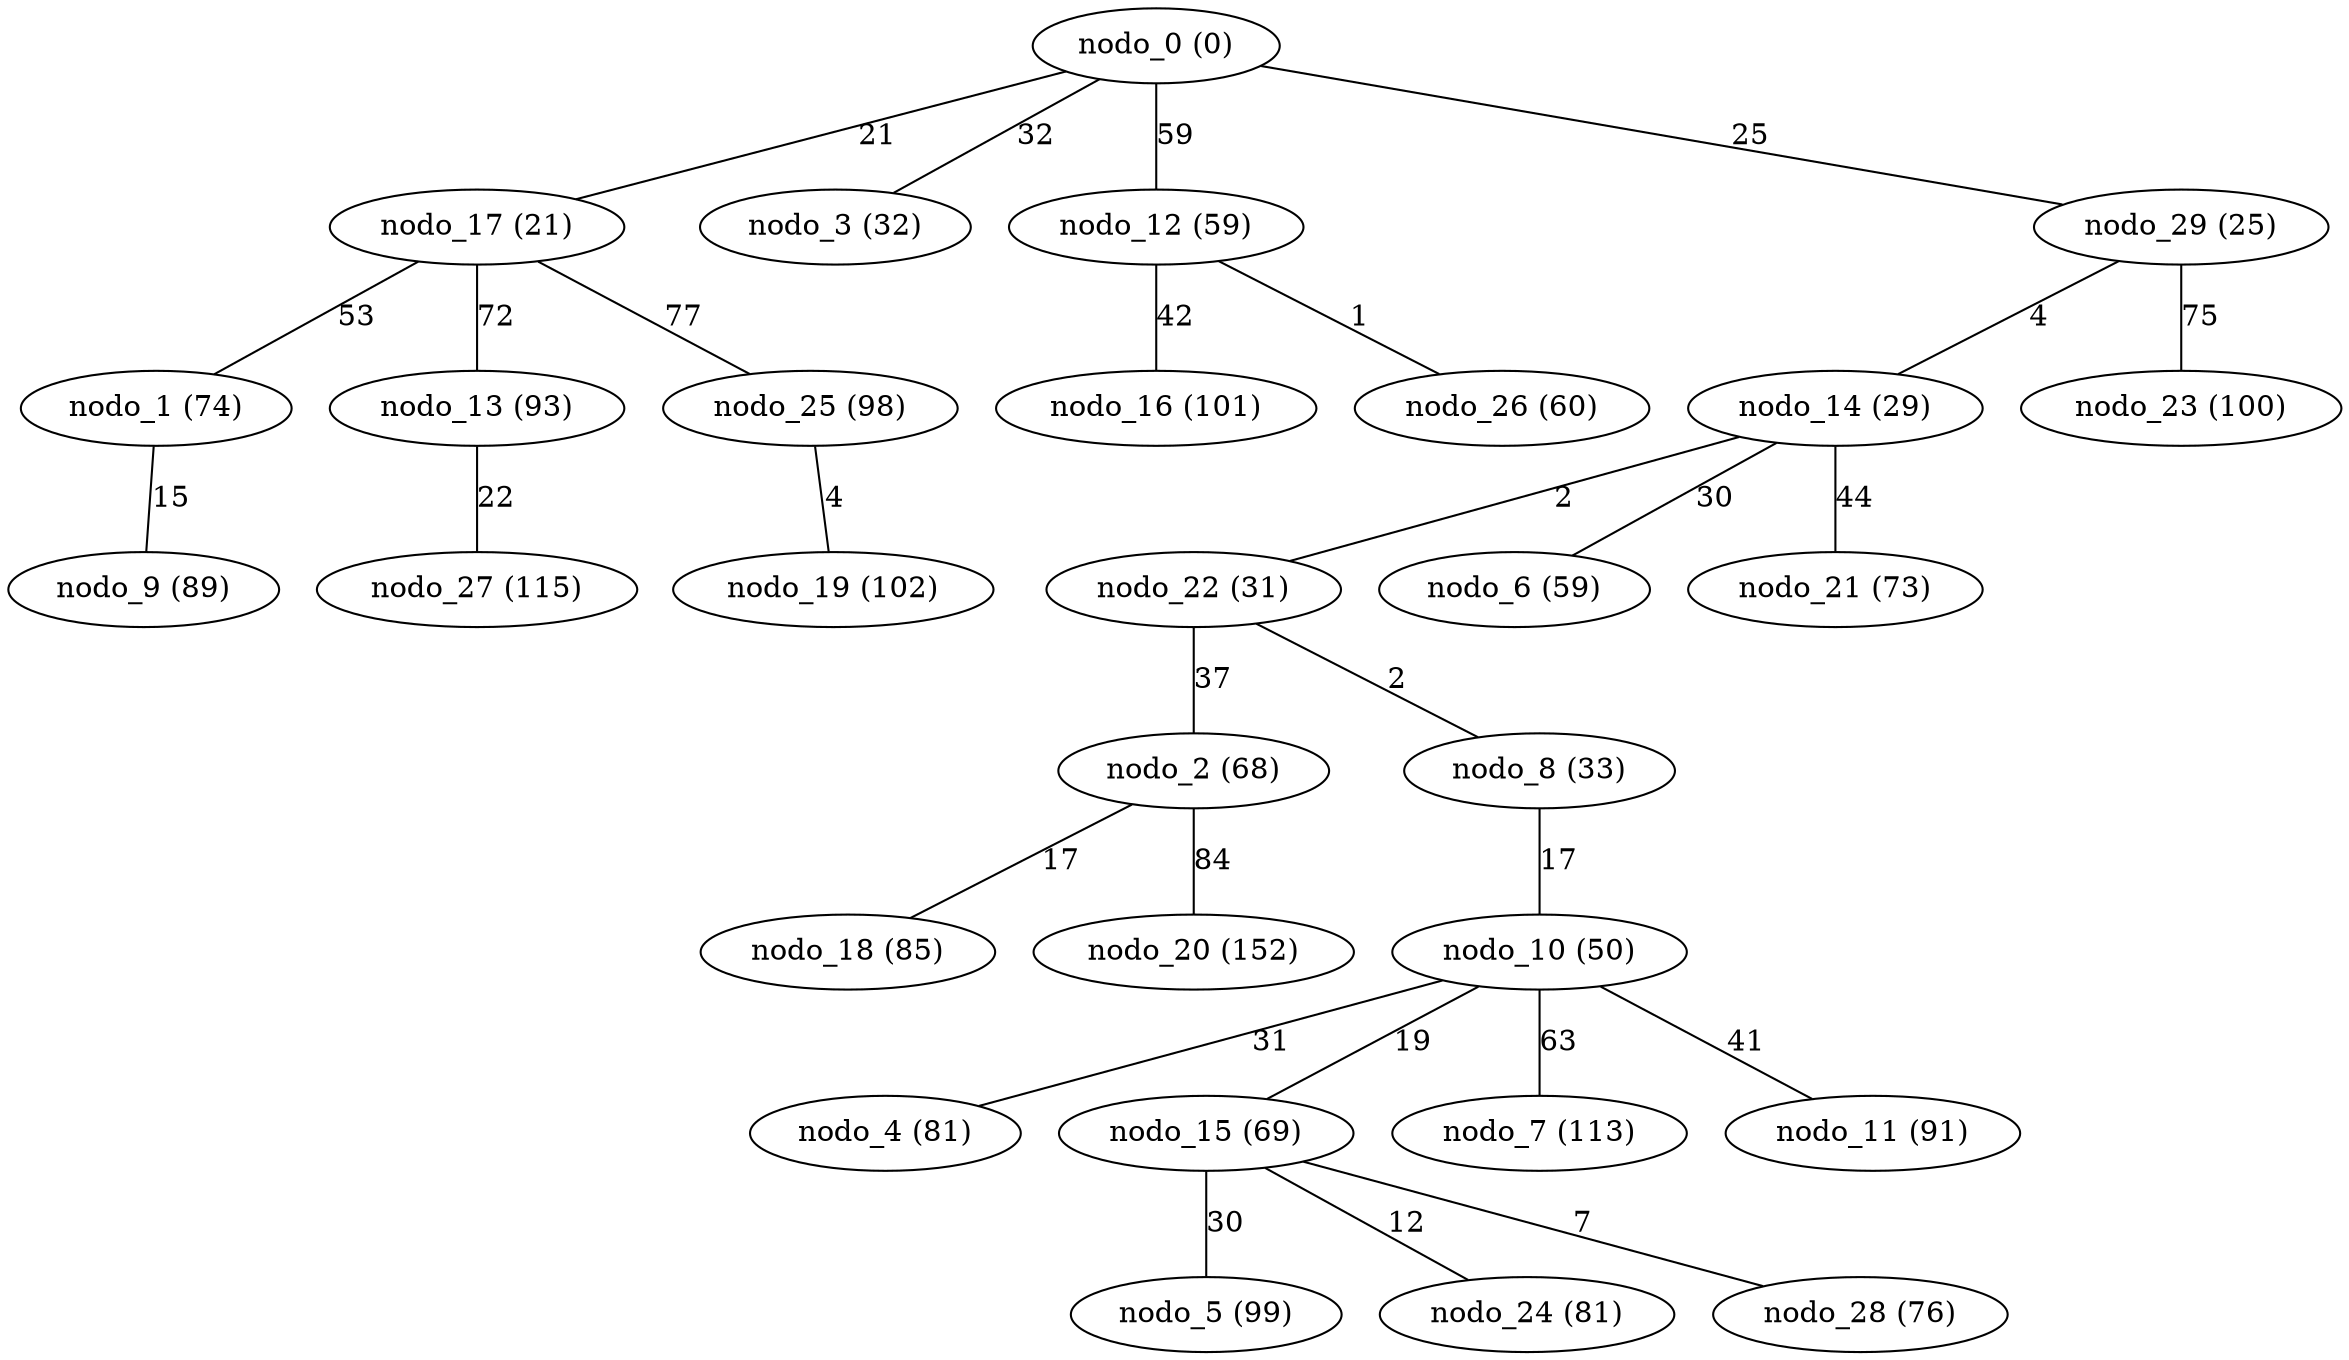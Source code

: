 graph gen_gilbert_30_dijkstra {
 "nodo_17 (21)" -- "nodo_1 (74)" [label=53 weight=53]
 "nodo_22 (31)" -- "nodo_2 (68)" [label=37 weight=37]
 "nodo_0 (0)" -- "nodo_3 (32)" [label=32 weight=32]
 "nodo_10 (50)" -- "nodo_4 (81)" [label=31 weight=31]
 "nodo_15 (69)" -- "nodo_5 (99)" [label=30 weight=30]
 "nodo_14 (29)" -- "nodo_6 (59)" [label=30 weight=30]
 "nodo_10 (50)" -- "nodo_7 (113)" [label=63 weight=63]
 "nodo_22 (31)" -- "nodo_8 (33)" [label=2 weight=2]
 "nodo_1 (74)" -- "nodo_9 (89)" [label=15 weight=15]
 "nodo_8 (33)" -- "nodo_10 (50)" [label=17 weight=17]
 "nodo_10 (50)" -- "nodo_11 (91)" [label=41 weight=41]
 "nodo_0 (0)" -- "nodo_12 (59)" [label=59 weight=59]
 "nodo_17 (21)" -- "nodo_13 (93)" [label=72 weight=72]
 "nodo_29 (25)" -- "nodo_14 (29)" [label=4 weight=4]
 "nodo_10 (50)" -- "nodo_15 (69)" [label=19 weight=19]
 "nodo_12 (59)" -- "nodo_16 (101)" [label=42 weight=42]
 "nodo_0 (0)" -- "nodo_17 (21)" [label=21 weight=21]
 "nodo_2 (68)" -- "nodo_18 (85)" [label=17 weight=17]
 "nodo_25 (98)" -- "nodo_19 (102)" [label=4 weight=4]
 "nodo_2 (68)" -- "nodo_20 (152)" [label=84 weight=84]
 "nodo_14 (29)" -- "nodo_21 (73)" [label=44 weight=44]
 "nodo_14 (29)" -- "nodo_22 (31)" [label=2 weight=2]
 "nodo_29 (25)" -- "nodo_23 (100)" [label=75 weight=75]
 "nodo_15 (69)" -- "nodo_24 (81)" [label=12 weight=12]
 "nodo_17 (21)" -- "nodo_25 (98)" [label=77 weight=77]
 "nodo_12 (59)" -- "nodo_26 (60)" [label=1 weight=1]
 "nodo_13 (93)" -- "nodo_27 (115)" [label=22 weight=22]
 "nodo_15 (69)" -- "nodo_28 (76)" [label=7 weight=7]
 "nodo_0 (0)" -- "nodo_29 (25)" [label=25 weight=25]
}